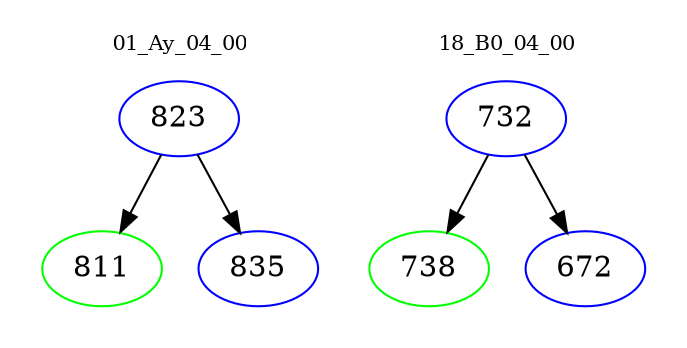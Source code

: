 digraph{
subgraph cluster_0 {
color = white
label = "01_Ay_04_00";
fontsize=10;
T0_823 [label="823", color="blue"]
T0_823 -> T0_811 [color="black"]
T0_811 [label="811", color="green"]
T0_823 -> T0_835 [color="black"]
T0_835 [label="835", color="blue"]
}
subgraph cluster_1 {
color = white
label = "18_B0_04_00";
fontsize=10;
T1_732 [label="732", color="blue"]
T1_732 -> T1_738 [color="black"]
T1_738 [label="738", color="green"]
T1_732 -> T1_672 [color="black"]
T1_672 [label="672", color="blue"]
}
}
